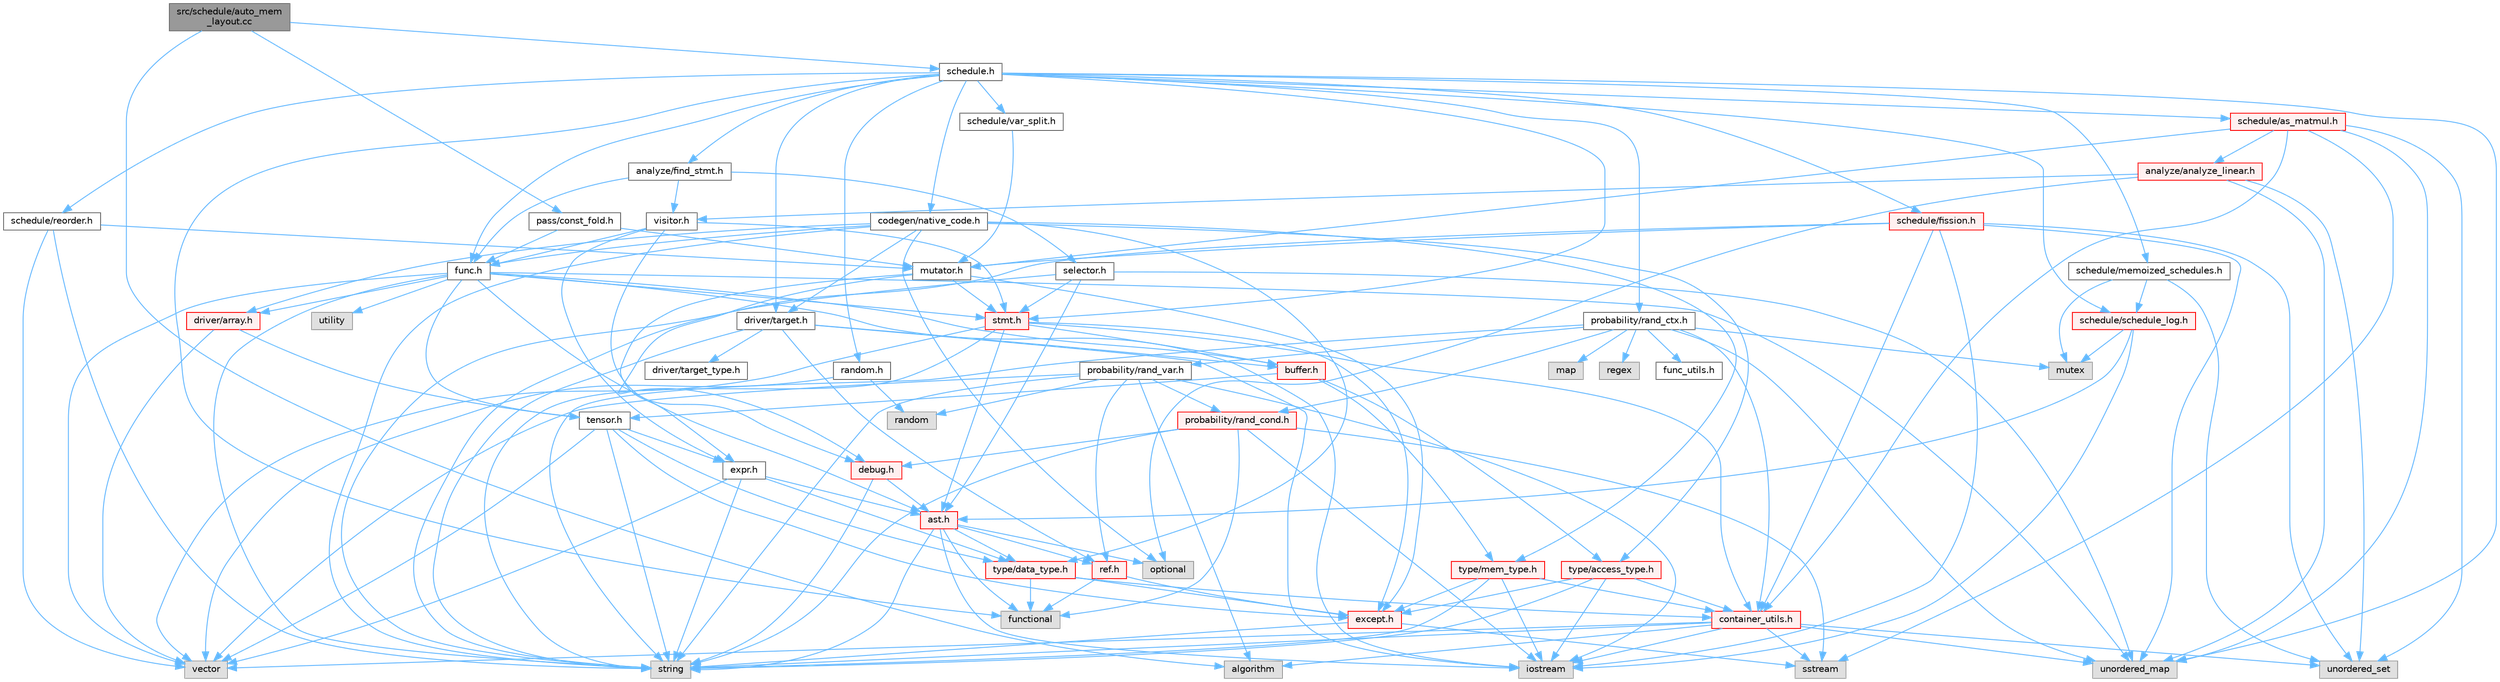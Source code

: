 digraph "src/schedule/auto_mem_layout.cc"
{
 // LATEX_PDF_SIZE
  bgcolor="transparent";
  edge [fontname=Helvetica,fontsize=10,labelfontname=Helvetica,labelfontsize=10];
  node [fontname=Helvetica,fontsize=10,shape=box,height=0.2,width=0.4];
  Node1 [label="src/schedule/auto_mem\l_layout.cc",height=0.2,width=0.4,color="gray40", fillcolor="grey60", style="filled", fontcolor="black",tooltip=" "];
  Node1 -> Node2 [color="steelblue1",style="solid"];
  Node2 [label="algorithm",height=0.2,width=0.4,color="grey60", fillcolor="#E0E0E0", style="filled",tooltip=" "];
  Node1 -> Node3 [color="steelblue1",style="solid"];
  Node3 [label="pass/const_fold.h",height=0.2,width=0.4,color="grey40", fillcolor="white", style="filled",URL="$const__fold_8h.html",tooltip=" "];
  Node3 -> Node4 [color="steelblue1",style="solid"];
  Node4 [label="func.h",height=0.2,width=0.4,color="grey40", fillcolor="white", style="filled",URL="$func_8h.html",tooltip=" "];
  Node4 -> Node5 [color="steelblue1",style="solid"];
  Node5 [label="iostream",height=0.2,width=0.4,color="grey60", fillcolor="#E0E0E0", style="filled",tooltip=" "];
  Node4 -> Node6 [color="steelblue1",style="solid"];
  Node6 [label="string",height=0.2,width=0.4,color="grey60", fillcolor="#E0E0E0", style="filled",tooltip=" "];
  Node4 -> Node7 [color="steelblue1",style="solid"];
  Node7 [label="unordered_map",height=0.2,width=0.4,color="grey60", fillcolor="#E0E0E0", style="filled",tooltip=" "];
  Node4 -> Node8 [color="steelblue1",style="solid"];
  Node8 [label="utility",height=0.2,width=0.4,color="grey60", fillcolor="#E0E0E0", style="filled",tooltip=" "];
  Node4 -> Node9 [color="steelblue1",style="solid"];
  Node9 [label="vector",height=0.2,width=0.4,color="grey60", fillcolor="#E0E0E0", style="filled",tooltip=" "];
  Node4 -> Node10 [color="steelblue1",style="solid"];
  Node10 [label="ast.h",height=0.2,width=0.4,color="red", fillcolor="#FFF0F0", style="filled",URL="$ast_8h.html",tooltip=" "];
  Node10 -> Node12 [color="steelblue1",style="solid"];
  Node12 [label="functional",height=0.2,width=0.4,color="grey60", fillcolor="#E0E0E0", style="filled",tooltip=" "];
  Node10 -> Node5 [color="steelblue1",style="solid"];
  Node10 -> Node13 [color="steelblue1",style="solid"];
  Node13 [label="optional",height=0.2,width=0.4,color="grey60", fillcolor="#E0E0E0", style="filled",tooltip=" "];
  Node10 -> Node6 [color="steelblue1",style="solid"];
  Node10 -> Node20 [color="steelblue1",style="solid"];
  Node20 [label="ref.h",height=0.2,width=0.4,color="red", fillcolor="#FFF0F0", style="filled",URL="$ref_8h.html",tooltip=" "];
  Node20 -> Node12 [color="steelblue1",style="solid"];
  Node20 -> Node26 [color="steelblue1",style="solid"];
  Node26 [label="except.h",height=0.2,width=0.4,color="red", fillcolor="#FFF0F0", style="filled",URL="$except_8h.html",tooltip=" "];
  Node26 -> Node27 [color="steelblue1",style="solid"];
  Node27 [label="sstream",height=0.2,width=0.4,color="grey60", fillcolor="#E0E0E0", style="filled",tooltip=" "];
  Node26 -> Node6 [color="steelblue1",style="solid"];
  Node10 -> Node31 [color="steelblue1",style="solid"];
  Node31 [label="type/data_type.h",height=0.2,width=0.4,color="red", fillcolor="#FFF0F0", style="filled",URL="$data__type_8h.html",tooltip=" "];
  Node31 -> Node12 [color="steelblue1",style="solid"];
  Node31 -> Node33 [color="steelblue1",style="solid"];
  Node33 [label="container_utils.h",height=0.2,width=0.4,color="red", fillcolor="#FFF0F0", style="filled",URL="$container__utils_8h.html",tooltip=" "];
  Node33 -> Node2 [color="steelblue1",style="solid"];
  Node33 -> Node5 [color="steelblue1",style="solid"];
  Node33 -> Node27 [color="steelblue1",style="solid"];
  Node33 -> Node6 [color="steelblue1",style="solid"];
  Node33 -> Node7 [color="steelblue1",style="solid"];
  Node33 -> Node18 [color="steelblue1",style="solid"];
  Node18 [label="unordered_set",height=0.2,width=0.4,color="grey60", fillcolor="#E0E0E0", style="filled",tooltip=" "];
  Node33 -> Node9 [color="steelblue1",style="solid"];
  Node31 -> Node26 [color="steelblue1",style="solid"];
  Node4 -> Node39 [color="steelblue1",style="solid"];
  Node39 [label="buffer.h",height=0.2,width=0.4,color="red", fillcolor="#FFF0F0", style="filled",URL="$buffer_8h.html",tooltip=" "];
  Node39 -> Node40 [color="steelblue1",style="solid"];
  Node40 [label="tensor.h",height=0.2,width=0.4,color="grey40", fillcolor="white", style="filled",URL="$tensor_8h.html",tooltip=" "];
  Node40 -> Node6 [color="steelblue1",style="solid"];
  Node40 -> Node9 [color="steelblue1",style="solid"];
  Node40 -> Node26 [color="steelblue1",style="solid"];
  Node40 -> Node41 [color="steelblue1",style="solid"];
  Node41 [label="expr.h",height=0.2,width=0.4,color="grey40", fillcolor="white", style="filled",URL="$expr_8h.html",tooltip=" "];
  Node41 -> Node6 [color="steelblue1",style="solid"];
  Node41 -> Node9 [color="steelblue1",style="solid"];
  Node41 -> Node10 [color="steelblue1",style="solid"];
  Node41 -> Node31 [color="steelblue1",style="solid"];
  Node40 -> Node31 [color="steelblue1",style="solid"];
  Node39 -> Node42 [color="steelblue1",style="solid"];
  Node42 [label="type/access_type.h",height=0.2,width=0.4,color="red", fillcolor="#FFF0F0", style="filled",URL="$access__type_8h.html",tooltip=" "];
  Node42 -> Node5 [color="steelblue1",style="solid"];
  Node42 -> Node6 [color="steelblue1",style="solid"];
  Node42 -> Node33 [color="steelblue1",style="solid"];
  Node42 -> Node26 [color="steelblue1",style="solid"];
  Node39 -> Node43 [color="steelblue1",style="solid"];
  Node43 [label="type/mem_type.h",height=0.2,width=0.4,color="red", fillcolor="#FFF0F0", style="filled",URL="$mem__type_8h.html",tooltip=" "];
  Node43 -> Node5 [color="steelblue1",style="solid"];
  Node43 -> Node6 [color="steelblue1",style="solid"];
  Node43 -> Node33 [color="steelblue1",style="solid"];
  Node43 -> Node26 [color="steelblue1",style="solid"];
  Node4 -> Node44 [color="steelblue1",style="solid"];
  Node44 [label="driver/array.h",height=0.2,width=0.4,color="red", fillcolor="#FFF0F0", style="filled",URL="$array_8h.html",tooltip=" "];
  Node44 -> Node9 [color="steelblue1",style="solid"];
  Node44 -> Node40 [color="steelblue1",style="solid"];
  Node4 -> Node48 [color="steelblue1",style="solid"];
  Node48 [label="stmt.h",height=0.2,width=0.4,color="red", fillcolor="#FFF0F0", style="filled",URL="$stmt_8h.html",tooltip=" "];
  Node48 -> Node6 [color="steelblue1",style="solid"];
  Node48 -> Node9 [color="steelblue1",style="solid"];
  Node48 -> Node10 [color="steelblue1",style="solid"];
  Node48 -> Node39 [color="steelblue1",style="solid"];
  Node48 -> Node33 [color="steelblue1",style="solid"];
  Node48 -> Node26 [color="steelblue1",style="solid"];
  Node4 -> Node40 [color="steelblue1",style="solid"];
  Node3 -> Node55 [color="steelblue1",style="solid"];
  Node55 [label="mutator.h",height=0.2,width=0.4,color="grey40", fillcolor="white", style="filled",URL="$mutator_8h.html",tooltip=" "];
  Node55 -> Node56 [color="steelblue1",style="solid"];
  Node56 [label="debug.h",height=0.2,width=0.4,color="red", fillcolor="#FFF0F0", style="filled",URL="$debug_8h.html",tooltip=" "];
  Node56 -> Node6 [color="steelblue1",style="solid"];
  Node56 -> Node10 [color="steelblue1",style="solid"];
  Node55 -> Node26 [color="steelblue1",style="solid"];
  Node55 -> Node41 [color="steelblue1",style="solid"];
  Node55 -> Node48 [color="steelblue1",style="solid"];
  Node1 -> Node60 [color="steelblue1",style="solid"];
  Node60 [label="schedule.h",height=0.2,width=0.4,color="grey40", fillcolor="white", style="filled",URL="$schedule_8h.html",tooltip=" "];
  Node60 -> Node12 [color="steelblue1",style="solid"];
  Node60 -> Node7 [color="steelblue1",style="solid"];
  Node60 -> Node61 [color="steelblue1",style="solid"];
  Node61 [label="analyze/find_stmt.h",height=0.2,width=0.4,color="grey40", fillcolor="white", style="filled",URL="$find__stmt_8h.html",tooltip=" "];
  Node61 -> Node4 [color="steelblue1",style="solid"];
  Node61 -> Node62 [color="steelblue1",style="solid"];
  Node62 [label="selector.h",height=0.2,width=0.4,color="grey40", fillcolor="white", style="filled",URL="$selector_8h.html",tooltip=" "];
  Node62 -> Node6 [color="steelblue1",style="solid"];
  Node62 -> Node7 [color="steelblue1",style="solid"];
  Node62 -> Node10 [color="steelblue1",style="solid"];
  Node62 -> Node48 [color="steelblue1",style="solid"];
  Node61 -> Node63 [color="steelblue1",style="solid"];
  Node63 [label="visitor.h",height=0.2,width=0.4,color="grey40", fillcolor="white", style="filled",URL="$visitor_8h.html",tooltip=" "];
  Node63 -> Node56 [color="steelblue1",style="solid"];
  Node63 -> Node41 [color="steelblue1",style="solid"];
  Node63 -> Node4 [color="steelblue1",style="solid"];
  Node63 -> Node48 [color="steelblue1",style="solid"];
  Node60 -> Node64 [color="steelblue1",style="solid"];
  Node64 [label="codegen/native_code.h",height=0.2,width=0.4,color="grey40", fillcolor="white", style="filled",URL="$native__code_8h.html",tooltip=" "];
  Node64 -> Node13 [color="steelblue1",style="solid"];
  Node64 -> Node6 [color="steelblue1",style="solid"];
  Node64 -> Node44 [color="steelblue1",style="solid"];
  Node64 -> Node46 [color="steelblue1",style="solid"];
  Node46 [label="driver/target.h",height=0.2,width=0.4,color="grey40", fillcolor="white", style="filled",URL="$target_8h.html",tooltip=" "];
  Node46 -> Node5 [color="steelblue1",style="solid"];
  Node46 -> Node6 [color="steelblue1",style="solid"];
  Node46 -> Node39 [color="steelblue1",style="solid"];
  Node46 -> Node47 [color="steelblue1",style="solid"];
  Node47 [label="driver/target_type.h",height=0.2,width=0.4,color="grey40", fillcolor="white", style="filled",URL="$target__type_8h.html",tooltip=" "];
  Node46 -> Node20 [color="steelblue1",style="solid"];
  Node64 -> Node4 [color="steelblue1",style="solid"];
  Node64 -> Node42 [color="steelblue1",style="solid"];
  Node64 -> Node31 [color="steelblue1",style="solid"];
  Node64 -> Node43 [color="steelblue1",style="solid"];
  Node60 -> Node46 [color="steelblue1",style="solid"];
  Node60 -> Node4 [color="steelblue1",style="solid"];
  Node60 -> Node65 [color="steelblue1",style="solid"];
  Node65 [label="probability/rand_ctx.h",height=0.2,width=0.4,color="grey40", fillcolor="white", style="filled",URL="$rand__ctx_8h.html",tooltip=" "];
  Node65 -> Node66 [color="steelblue1",style="solid"];
  Node66 [label="map",height=0.2,width=0.4,color="grey60", fillcolor="#E0E0E0", style="filled",tooltip=" "];
  Node65 -> Node58 [color="steelblue1",style="solid"];
  Node58 [label="mutex",height=0.2,width=0.4,color="grey60", fillcolor="#E0E0E0", style="filled",tooltip=" "];
  Node65 -> Node67 [color="steelblue1",style="solid"];
  Node67 [label="regex",height=0.2,width=0.4,color="grey60", fillcolor="#E0E0E0", style="filled",tooltip=" "];
  Node65 -> Node6 [color="steelblue1",style="solid"];
  Node65 -> Node7 [color="steelblue1",style="solid"];
  Node65 -> Node33 [color="steelblue1",style="solid"];
  Node65 -> Node19 [color="steelblue1",style="solid"];
  Node19 [label="func_utils.h",height=0.2,width=0.4,color="grey40", fillcolor="white", style="filled",URL="$func__utils_8h.html",tooltip=" "];
  Node65 -> Node68 [color="steelblue1",style="solid"];
  Node68 [label="probability/rand_cond.h",height=0.2,width=0.4,color="red", fillcolor="#FFF0F0", style="filled",URL="$rand__cond_8h.html",tooltip=" "];
  Node68 -> Node12 [color="steelblue1",style="solid"];
  Node68 -> Node5 [color="steelblue1",style="solid"];
  Node68 -> Node27 [color="steelblue1",style="solid"];
  Node68 -> Node6 [color="steelblue1",style="solid"];
  Node68 -> Node56 [color="steelblue1",style="solid"];
  Node65 -> Node72 [color="steelblue1",style="solid"];
  Node72 [label="probability/rand_var.h",height=0.2,width=0.4,color="grey40", fillcolor="white", style="filled",URL="$rand__var_8h.html",tooltip=" "];
  Node72 -> Node2 [color="steelblue1",style="solid"];
  Node72 -> Node5 [color="steelblue1",style="solid"];
  Node72 -> Node73 [color="steelblue1",style="solid"];
  Node73 [label="random",height=0.2,width=0.4,color="grey60", fillcolor="#E0E0E0", style="filled",tooltip=" "];
  Node72 -> Node6 [color="steelblue1",style="solid"];
  Node72 -> Node9 [color="steelblue1",style="solid"];
  Node72 -> Node68 [color="steelblue1",style="solid"];
  Node72 -> Node20 [color="steelblue1",style="solid"];
  Node60 -> Node74 [color="steelblue1",style="solid"];
  Node74 [label="random.h",height=0.2,width=0.4,color="grey40", fillcolor="white", style="filled",URL="$random_8h.html",tooltip=" "];
  Node74 -> Node73 [color="steelblue1",style="solid"];
  Node74 -> Node9 [color="steelblue1",style="solid"];
  Node60 -> Node75 [color="steelblue1",style="solid"];
  Node75 [label="schedule/as_matmul.h",height=0.2,width=0.4,color="red", fillcolor="#FFF0F0", style="filled",URL="$as__matmul_8h.html",tooltip=" "];
  Node75 -> Node27 [color="steelblue1",style="solid"];
  Node75 -> Node7 [color="steelblue1",style="solid"];
  Node75 -> Node18 [color="steelblue1",style="solid"];
  Node75 -> Node76 [color="steelblue1",style="solid"];
  Node76 [label="analyze/analyze_linear.h",height=0.2,width=0.4,color="red", fillcolor="#FFF0F0", style="filled",URL="$analyze__linear_8h.html",tooltip=" "];
  Node76 -> Node13 [color="steelblue1",style="solid"];
  Node76 -> Node7 [color="steelblue1",style="solid"];
  Node76 -> Node18 [color="steelblue1",style="solid"];
  Node76 -> Node63 [color="steelblue1",style="solid"];
  Node75 -> Node33 [color="steelblue1",style="solid"];
  Node75 -> Node55 [color="steelblue1",style="solid"];
  Node60 -> Node83 [color="steelblue1",style="solid"];
  Node83 [label="schedule/fission.h",height=0.2,width=0.4,color="red", fillcolor="#FFF0F0", style="filled",URL="$fission_8h.html",tooltip=" "];
  Node83 -> Node5 [color="steelblue1",style="solid"];
  Node83 -> Node6 [color="steelblue1",style="solid"];
  Node83 -> Node7 [color="steelblue1",style="solid"];
  Node83 -> Node18 [color="steelblue1",style="solid"];
  Node83 -> Node33 [color="steelblue1",style="solid"];
  Node83 -> Node55 [color="steelblue1",style="solid"];
  Node60 -> Node84 [color="steelblue1",style="solid"];
  Node84 [label="schedule/memoized_schedules.h",height=0.2,width=0.4,color="grey40", fillcolor="white", style="filled",URL="$memoized__schedules_8h.html",tooltip=" "];
  Node84 -> Node58 [color="steelblue1",style="solid"];
  Node84 -> Node18 [color="steelblue1",style="solid"];
  Node84 -> Node85 [color="steelblue1",style="solid"];
  Node85 [label="schedule/schedule_log.h",height=0.2,width=0.4,color="red", fillcolor="#FFF0F0", style="filled",URL="$schedule__log_8h.html",tooltip=" "];
  Node85 -> Node5 [color="steelblue1",style="solid"];
  Node85 -> Node58 [color="steelblue1",style="solid"];
  Node85 -> Node10 [color="steelblue1",style="solid"];
  Node60 -> Node87 [color="steelblue1",style="solid"];
  Node87 [label="schedule/reorder.h",height=0.2,width=0.4,color="grey40", fillcolor="white", style="filled",URL="$reorder_8h.html",tooltip=" "];
  Node87 -> Node6 [color="steelblue1",style="solid"];
  Node87 -> Node9 [color="steelblue1",style="solid"];
  Node87 -> Node55 [color="steelblue1",style="solid"];
  Node60 -> Node85 [color="steelblue1",style="solid"];
  Node60 -> Node88 [color="steelblue1",style="solid"];
  Node88 [label="schedule/var_split.h",height=0.2,width=0.4,color="grey40", fillcolor="white", style="filled",URL="$var__split_8h.html",tooltip=" "];
  Node88 -> Node55 [color="steelblue1",style="solid"];
  Node60 -> Node48 [color="steelblue1",style="solid"];
}
